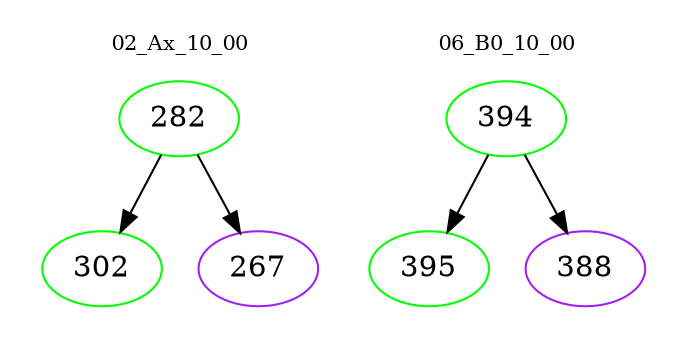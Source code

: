 digraph{
subgraph cluster_0 {
color = white
label = "02_Ax_10_00";
fontsize=10;
T0_282 [label="282", color="green"]
T0_282 -> T0_302 [color="black"]
T0_302 [label="302", color="green"]
T0_282 -> T0_267 [color="black"]
T0_267 [label="267", color="purple"]
}
subgraph cluster_1 {
color = white
label = "06_B0_10_00";
fontsize=10;
T1_394 [label="394", color="green"]
T1_394 -> T1_395 [color="black"]
T1_395 [label="395", color="green"]
T1_394 -> T1_388 [color="black"]
T1_388 [label="388", color="purple"]
}
}
